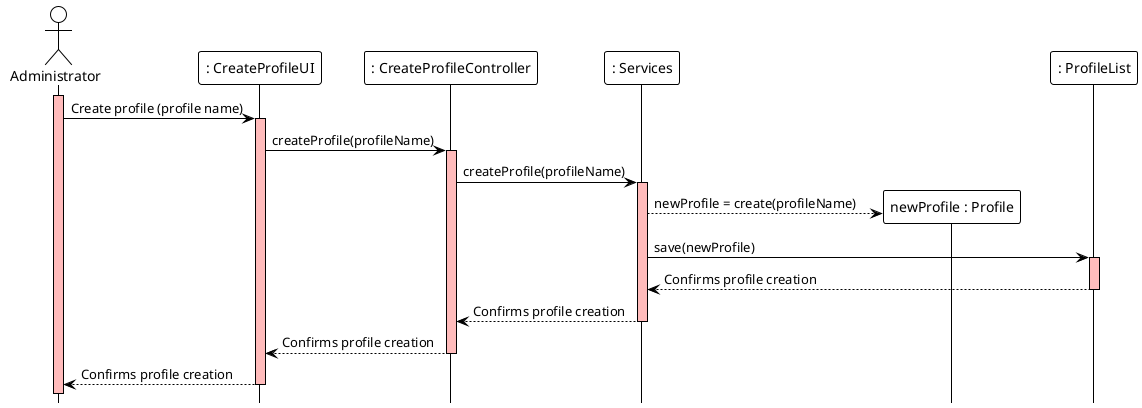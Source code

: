 @startuml
!theme plain
hide footbox
actor Administrator  as Administrator
participant ": CreateProfileUI" as UI
participant ": CreateProfileController" as Controller
participant ": Services" as Services
participant "newProfile : Profile" as profile
participant ": ProfileList" as List

activate Administrator #FFBBBB
Administrator ->  UI : Create profile (profile name)
activate UI #FFBBBB
UI -> Controller : createProfile(profileName)
activate Controller #FFBBBB
Controller -> Services : createProfile(profileName)
activate Services #FFBBBB
Services --> profile ** : newProfile = create(profileName)
Services -> List : save(newProfile)


activate List #FFBBBB

List --> Services : Confirms profile creation
deactivate List
Services --> Controller : Confirms profile creation
deactivate Services
Controller --> UI : Confirms profile creation
deactivate Controller
UI --> Administrator : Confirms profile creation
deactivate UI
@enduml
